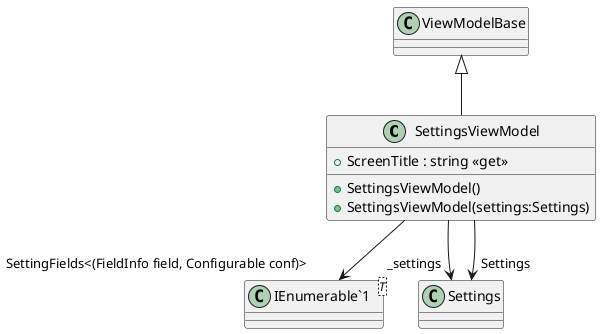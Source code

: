 @startuml
class SettingsViewModel {
    + ScreenTitle : string <<get>>
    + SettingsViewModel()
    + SettingsViewModel(settings:Settings)
}
class "IEnumerable`1"<T> {
}
ViewModelBase <|-- SettingsViewModel
SettingsViewModel --> "_settings" Settings
SettingsViewModel --> "Settings" Settings
SettingsViewModel --> "SettingFields<(FieldInfo field, Configurable conf)>" "IEnumerable`1"
@enduml
